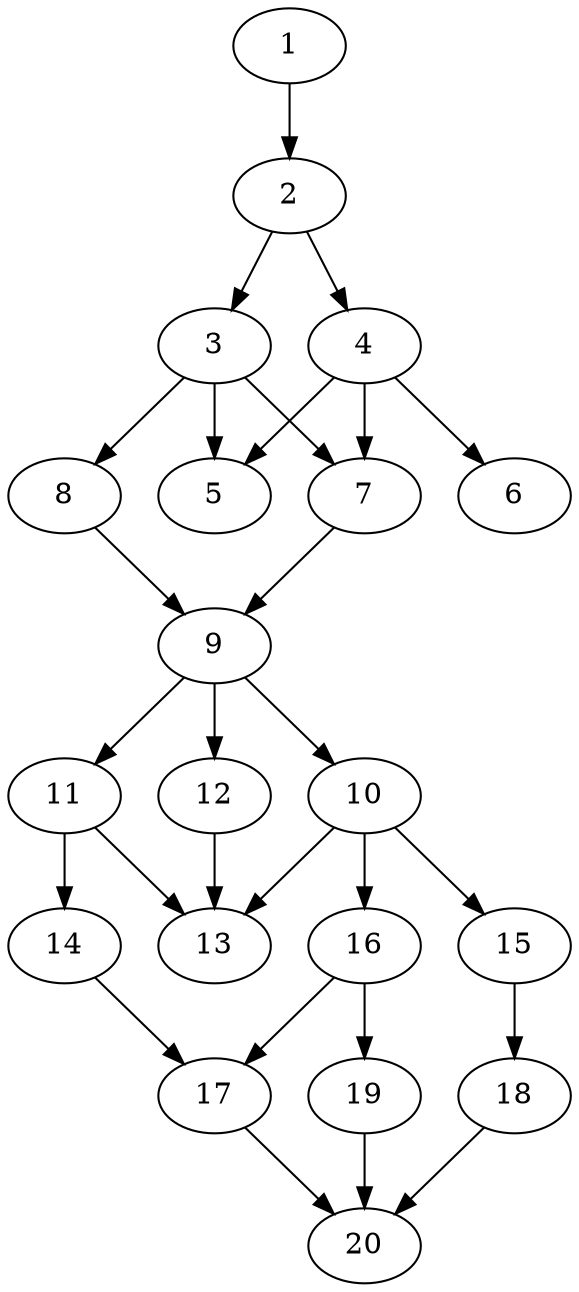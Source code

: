 // DAG automatically generated by daggen at Sat Jul 27 15:36:52 2019
// ./daggen --dot -n 20 --ccr 0.5 --fat 0.4 --regular 0.5 --density 0.8 --mindata 5242880 --maxdata 52428800 
digraph G {
  1 [size="59330560", alpha="0.11", expect_size="29665280"] 
  1 -> 2 [size ="29665280"]
  2 [size="41232384", alpha="0.17", expect_size="20616192"] 
  2 -> 3 [size ="20616192"]
  2 -> 4 [size ="20616192"]
  3 [size="50147328", alpha="0.15", expect_size="25073664"] 
  3 -> 5 [size ="25073664"]
  3 -> 7 [size ="25073664"]
  3 -> 8 [size ="25073664"]
  4 [size="15706112", alpha="0.16", expect_size="7853056"] 
  4 -> 5 [size ="7853056"]
  4 -> 6 [size ="7853056"]
  4 -> 7 [size ="7853056"]
  5 [size="22333440", alpha="0.17", expect_size="11166720"] 
  6 [size="45398016", alpha="0.10", expect_size="22699008"] 
  7 [size="71557120", alpha="0.04", expect_size="35778560"] 
  7 -> 9 [size ="35778560"]
  8 [size="23050240", alpha="0.07", expect_size="11525120"] 
  8 -> 9 [size ="11525120"]
  9 [size="64483328", alpha="0.08", expect_size="32241664"] 
  9 -> 10 [size ="32241664"]
  9 -> 11 [size ="32241664"]
  9 -> 12 [size ="32241664"]
  10 [size="45144064", alpha="0.04", expect_size="22572032"] 
  10 -> 13 [size ="22572032"]
  10 -> 15 [size ="22572032"]
  10 -> 16 [size ="22572032"]
  11 [size="17266688", alpha="0.11", expect_size="8633344"] 
  11 -> 13 [size ="8633344"]
  11 -> 14 [size ="8633344"]
  12 [size="67196928", alpha="0.05", expect_size="33598464"] 
  12 -> 13 [size ="33598464"]
  13 [size="50767872", alpha="0.10", expect_size="25383936"] 
  14 [size="29431808", alpha="0.19", expect_size="14715904"] 
  14 -> 17 [size ="14715904"]
  15 [size="104714240", alpha="0.11", expect_size="52357120"] 
  15 -> 18 [size ="52357120"]
  16 [size="89387008", alpha="0.15", expect_size="44693504"] 
  16 -> 17 [size ="44693504"]
  16 -> 19 [size ="44693504"]
  17 [size="39843840", alpha="0.07", expect_size="19921920"] 
  17 -> 20 [size ="19921920"]
  18 [size="58875904", alpha="0.02", expect_size="29437952"] 
  18 -> 20 [size ="29437952"]
  19 [size="91107328", alpha="0.16", expect_size="45553664"] 
  19 -> 20 [size ="45553664"]
  20 [size="33593344", alpha="0.10", expect_size="16796672"] 
}
